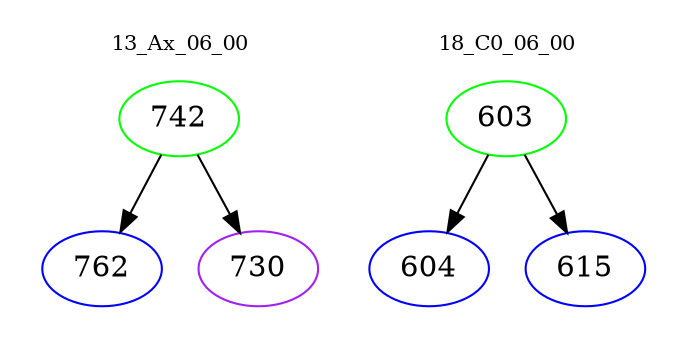 digraph{
subgraph cluster_0 {
color = white
label = "13_Ax_06_00";
fontsize=10;
T0_742 [label="742", color="green"]
T0_742 -> T0_762 [color="black"]
T0_762 [label="762", color="blue"]
T0_742 -> T0_730 [color="black"]
T0_730 [label="730", color="purple"]
}
subgraph cluster_1 {
color = white
label = "18_C0_06_00";
fontsize=10;
T1_603 [label="603", color="green"]
T1_603 -> T1_604 [color="black"]
T1_604 [label="604", color="blue"]
T1_603 -> T1_615 [color="black"]
T1_615 [label="615", color="blue"]
}
}
